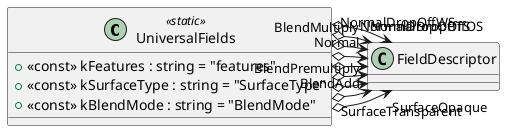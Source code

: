 @startuml
class UniversalFields <<static>> {
    + <<const>> kFeatures : string = "features"
    + <<const>> kSurfaceType : string = "SurfaceType"
    + <<const>> kBlendMode : string = "BlendMode"
}
UniversalFields o-> "SurfaceOpaque" FieldDescriptor
UniversalFields o-> "SurfaceTransparent" FieldDescriptor
UniversalFields o-> "BlendAdd" FieldDescriptor
UniversalFields o-> "BlendPremultiply" FieldDescriptor
UniversalFields o-> "BlendMultiply" FieldDescriptor
UniversalFields o-> "Normal" FieldDescriptor
UniversalFields o-> "NormalDropOffTS" FieldDescriptor
UniversalFields o-> "NormalDropOffOS" FieldDescriptor
UniversalFields o-> "NormalDropOffWS" FieldDescriptor
@enduml
